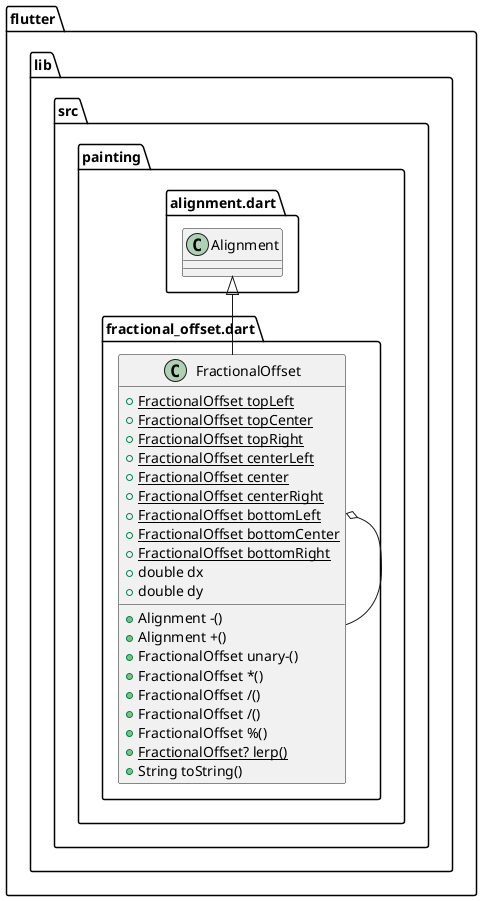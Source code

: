 @startuml
set namespaceSeparator ::

class "flutter::lib::src::painting::fractional_offset.dart::FractionalOffset" {
  {static} +FractionalOffset topLeft
  {static} +FractionalOffset topCenter
  {static} +FractionalOffset topRight
  {static} +FractionalOffset centerLeft
  {static} +FractionalOffset center
  {static} +FractionalOffset centerRight
  {static} +FractionalOffset bottomLeft
  {static} +FractionalOffset bottomCenter
  {static} +FractionalOffset bottomRight
  +double dx
  +double dy
  +Alignment -()
  +Alignment +()
  +FractionalOffset unary-()
  +FractionalOffset *()
  +FractionalOffset /()
  +FractionalOffset ~/()
  +FractionalOffset %()
  {static} +FractionalOffset? lerp()
  +String toString()
}

"flutter::lib::src::painting::fractional_offset.dart::FractionalOffset" o-- "flutter::lib::src::painting::fractional_offset.dart::FractionalOffset"
"flutter::lib::src::painting::alignment.dart::Alignment" <|-- "flutter::lib::src::painting::fractional_offset.dart::FractionalOffset"


@enduml